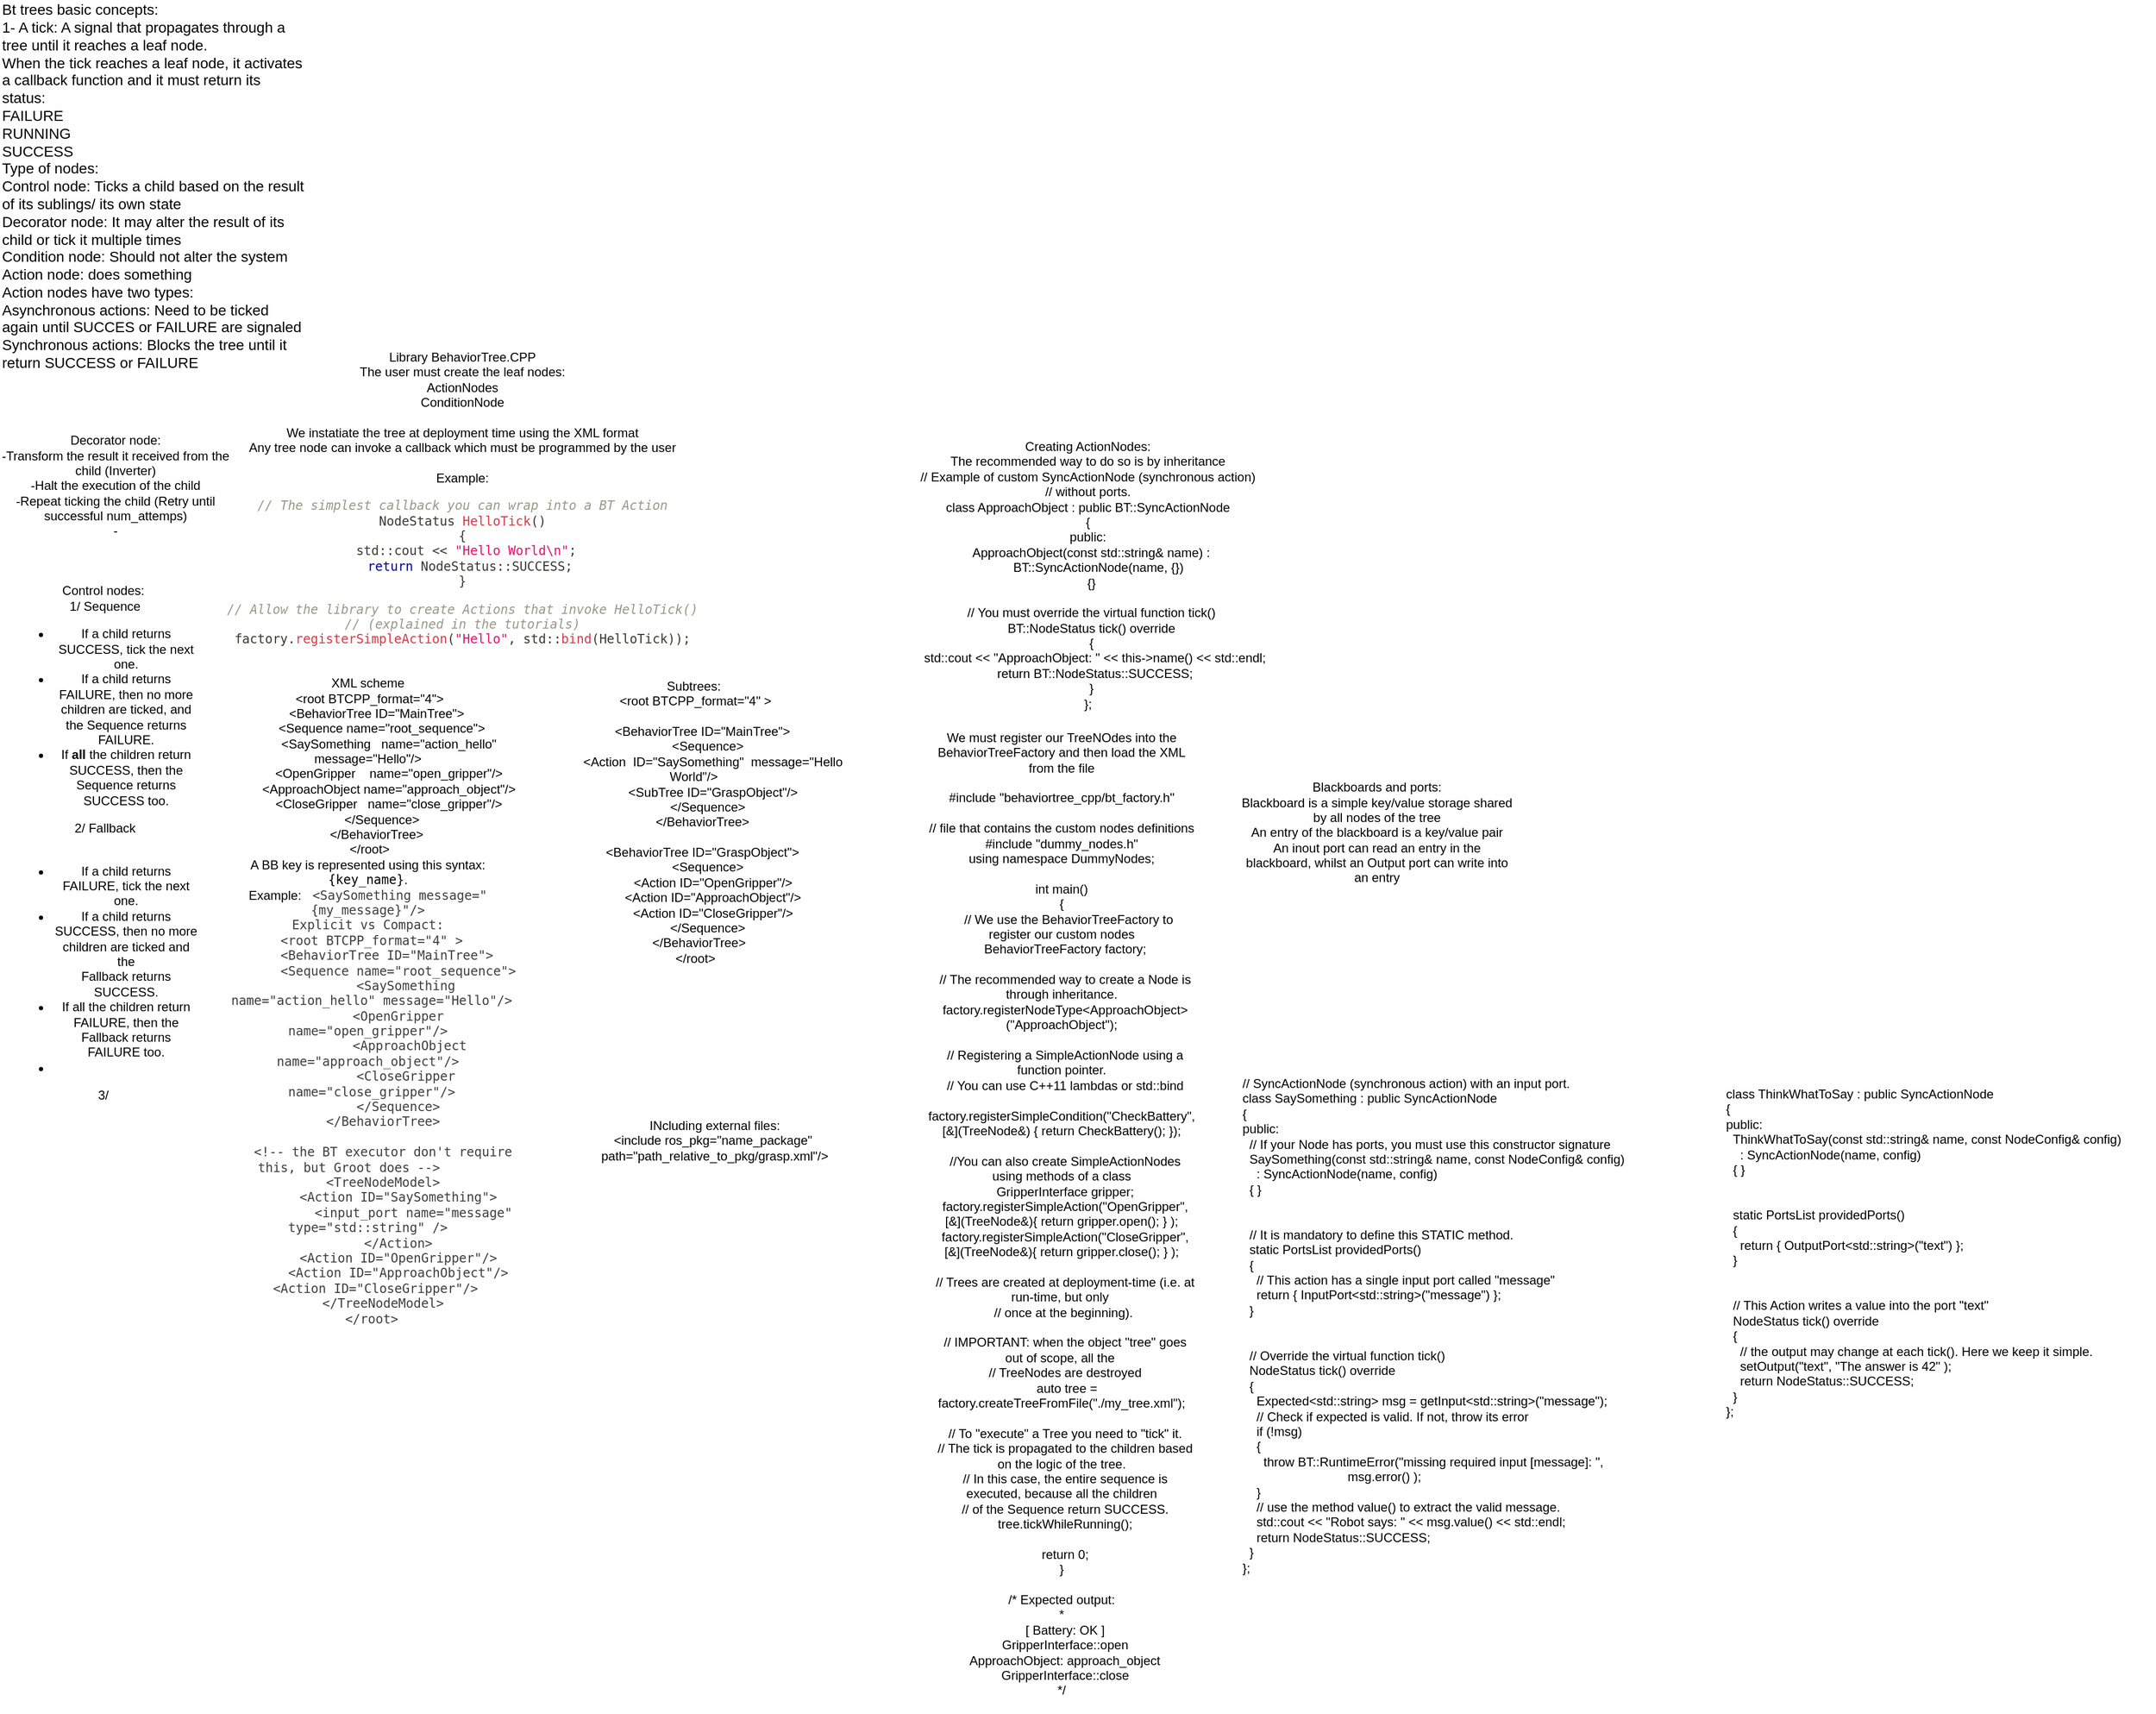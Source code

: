 <mxfile>
    <diagram id="KQbjy2cgEPVBMzKb61xz" name="Page-1">
        <mxGraphModel dx="660" dy="616" grid="1" gridSize="10" guides="1" tooltips="1" connect="1" arrows="1" fold="1" page="1" pageScale="1" pageWidth="850" pageHeight="1100" math="0" shadow="0">
            <root>
                <mxCell id="0"/>
                <mxCell id="1" parent="0"/>
                <mxCell id="3" value="&lt;font style=&quot;font-size: 14px;&quot;&gt;Bt trees basic concepts:&lt;/font&gt;&lt;div&gt;&lt;font style=&quot;font-size: 14px;&quot;&gt;1- A tick: A signal that propagates through a tree until it reaches a leaf node.&lt;/font&gt;&lt;/div&gt;&lt;div&gt;&lt;font style=&quot;font-size: 14px;&quot;&gt;When the tick reaches a leaf node, it activates a callback function and it must return its status:&lt;/font&gt;&lt;/div&gt;&lt;div&gt;&lt;font style=&quot;font-size: 14px;&quot;&gt;FAILURE&lt;/font&gt;&lt;/div&gt;&lt;div&gt;&lt;font style=&quot;font-size: 14px;&quot;&gt;RUNNING&lt;/font&gt;&lt;/div&gt;&lt;div&gt;&lt;font style=&quot;font-size: 14px;&quot;&gt;SUCCESS&lt;/font&gt;&lt;/div&gt;&lt;div&gt;&lt;font style=&quot;font-size: 14px;&quot;&gt;Type of nodes:&lt;/font&gt;&lt;/div&gt;&lt;div&gt;&lt;font style=&quot;font-size: 14px;&quot;&gt;Control node: Ticks a child based on the result of its sublings/ its own state&lt;/font&gt;&lt;/div&gt;&lt;div&gt;&lt;font style=&quot;font-size: 14px;&quot;&gt;Decorator node: It may alter the result of its child or tick it multiple times&lt;/font&gt;&lt;/div&gt;&lt;div&gt;&lt;font style=&quot;font-size: 14px;&quot;&gt;Condition node: Should not alter the system&lt;/font&gt;&lt;/div&gt;&lt;div&gt;&lt;font style=&quot;font-size: 14px;&quot;&gt;Action node: does something&lt;/font&gt;&lt;/div&gt;&lt;div&gt;&lt;font style=&quot;font-size: 14px;&quot;&gt;Action nodes have two types:&lt;/font&gt;&lt;/div&gt;&lt;div&gt;&lt;font style=&quot;font-size: 14px;&quot;&gt;Asynchronous actions: Need to be ticked again until SUCCES or FAILURE are signaled&lt;/font&gt;&lt;/div&gt;&lt;div&gt;&lt;font style=&quot;font-size: 14px;&quot;&gt;Synchronous actions: Blocks the tree until it return SUCCESS or FAILURE&amp;nbsp;&lt;/font&gt;&lt;/div&gt;" style="text;html=1;align=left;verticalAlign=middle;whiteSpace=wrap;rounded=0;" vertex="1" parent="1">
                    <mxGeometry y="40" width="290" height="280" as="geometry"/>
                </mxCell>
                <mxCell id="4" value="Decorator node:&lt;div&gt;-Transform the result it received from the child (Inverter)&lt;/div&gt;&lt;div&gt;-Halt the execution of the child&lt;/div&gt;&lt;div&gt;-Repeat ticking the child (Retry until successful num_attemps)&lt;/div&gt;&lt;div&gt;-&lt;/div&gt;" style="text;html=1;align=center;verticalAlign=middle;whiteSpace=wrap;rounded=0;" vertex="1" parent="1">
                    <mxGeometry y="450" width="220" height="30" as="geometry"/>
                </mxCell>
                <mxCell id="18" value="Control nodes:&amp;nbsp;&lt;div&gt;1/ Sequence&lt;/div&gt;&lt;div&gt;&lt;ul&gt;&lt;li&gt;If a child returns SUCCESS, tick the next one.&lt;/li&gt;&lt;li&gt;If a child returns FAILURE, then no more children are ticked, and the Sequence returns FAILURE.&lt;/li&gt;&lt;li&gt;If &lt;strong&gt;all&lt;/strong&gt; the children return SUCCESS, then the Sequence returns SUCCESS too.&lt;/li&gt;&lt;/ul&gt;&lt;/div&gt;&lt;div&gt;2/ Fallback&lt;/div&gt;&lt;div&gt;&lt;br&gt;&lt;/div&gt;&lt;div&gt;&lt;p&gt;&lt;/p&gt;&lt;ul&gt;&lt;li&gt;If a child returns FAILURE, tick the next one.&lt;/li&gt;&lt;li&gt;If a child returns SUCCESS, then no more children are ticked and the&lt;br/&gt;Fallback returns SUCCESS.&lt;/li&gt;&lt;li&gt;If all the children return FAILURE, then the Fallback returns FAILURE too.&lt;/li&gt;&lt;li&gt;&lt;br&gt;&lt;/li&gt;&lt;/ul&gt;&lt;/div&gt;&lt;div&gt;3/&amp;nbsp;&lt;/div&gt;" style="text;html=1;align=center;verticalAlign=middle;whiteSpace=wrap;rounded=0;" vertex="1" parent="1">
                    <mxGeometry x="10" y="730" width="180" height="150" as="geometry"/>
                </mxCell>
                <mxCell id="19" value="Library BehaviorTree.CPP&lt;div&gt;&lt;font color=&quot;#000000&quot;&gt;The user must create the leaf nodes:&lt;/font&gt;&lt;/div&gt;&lt;div&gt;&lt;font color=&quot;#000000&quot;&gt;ActionNodes&lt;/font&gt;&lt;/div&gt;&lt;div&gt;&lt;font color=&quot;#000000&quot;&gt;ConditionNode&lt;/font&gt;&lt;/div&gt;&lt;div&gt;&lt;font color=&quot;#000000&quot;&gt;&lt;font color=&quot;#000000&quot;&gt;&lt;br&gt;&lt;/font&gt;&lt;/font&gt;&lt;/div&gt;&lt;div&gt;&lt;font color=&quot;#000000&quot;&gt;&lt;font color=&quot;#000000&quot;&gt;We instatiate the tree at deployment time using the XML format&lt;/font&gt;&lt;/font&gt;&lt;/div&gt;&lt;div&gt;&lt;font color=&quot;#000000&quot;&gt;&lt;font color=&quot;#000000&quot;&gt;&lt;font color=&quot;#000000&quot;&gt;Any tree node can invoke a callback which must be programmed by the user&lt;/font&gt;&lt;/font&gt;&lt;/font&gt;&lt;/div&gt;&lt;div&gt;&lt;font color=&quot;#000000&quot;&gt;&lt;font color=&quot;#000000&quot;&gt;&lt;font color=&quot;#000000&quot;&gt;&lt;br&gt;&lt;/font&gt;&lt;/font&gt;&lt;/font&gt;&lt;/div&gt;&lt;div&gt;&lt;font color=&quot;#000000&quot;&gt;&lt;font color=&quot;#000000&quot;&gt;&lt;font color=&quot;#000000&quot;&gt;Example:&lt;/font&gt;&lt;/font&gt;&lt;/font&gt;&lt;/div&gt;&lt;div&gt;&lt;font color=&quot;#000000&quot;&gt;&lt;font color=&quot;#000000&quot;&gt;&lt;pre class=&quot;prism-code language-cpp codeBlock_bY9V thin-scrollbar&quot; tabindex=&quot;0&quot;&gt;&lt;code class=&quot;codeBlockLines_e6Vv&quot;&gt;&lt;span style=&quot;color: rgb(57, 58, 52);&quot; class=&quot;token-line&quot;&gt;&lt;span style=&quot;color: rgb(153, 153, 136); font-style: italic;&quot; class=&quot;token comment&quot;&gt;// The simplest callback you can wrap into a BT Action&lt;/span&gt;&lt;span class=&quot;token plain&quot;&gt;&lt;/span&gt;&lt;br&gt;&lt;/span&gt;&lt;span style=&quot;color: rgb(57, 58, 52);&quot; class=&quot;token-line&quot;&gt;&lt;span class=&quot;token plain&quot;&gt;NodeStatus &lt;/span&gt;&lt;span style=&quot;color: rgb(215, 58, 73);&quot; class=&quot;token function&quot;&gt;HelloTick&lt;/span&gt;&lt;span style=&quot;color: rgb(57, 58, 52);&quot; class=&quot;token punctuation&quot;&gt;(&lt;/span&gt;&lt;span style=&quot;color: rgb(57, 58, 52);&quot; class=&quot;token punctuation&quot;&gt;)&lt;/span&gt;&lt;span class=&quot;token plain&quot;&gt;&lt;/span&gt;&lt;br&gt;&lt;/span&gt;&lt;span style=&quot;color: rgb(57, 58, 52);&quot; class=&quot;token-line&quot;&gt;&lt;span class=&quot;token plain&quot;&gt;&lt;/span&gt;&lt;span style=&quot;color: rgb(57, 58, 52);&quot; class=&quot;token punctuation&quot;&gt;{&lt;/span&gt;&lt;span class=&quot;token plain&quot;&gt;&lt;/span&gt;&lt;br&gt;&lt;/span&gt;&lt;span style=&quot;color: rgb(57, 58, 52);&quot; class=&quot;token-line&quot;&gt;&lt;span class=&quot;token plain&quot;&gt;  std&lt;/span&gt;&lt;span style=&quot;color: rgb(57, 58, 52);&quot; class=&quot;token double-colon punctuation&quot;&gt;::&lt;/span&gt;&lt;span class=&quot;token plain&quot;&gt;cout &lt;/span&gt;&lt;span style=&quot;color: rgb(57, 58, 52);&quot; class=&quot;token operator&quot;&gt;&amp;lt;&amp;lt;&lt;/span&gt;&lt;span class=&quot;token plain&quot;&gt; &lt;/span&gt;&lt;span style=&quot;color: rgb(227, 17, 108);&quot; class=&quot;token string&quot;&gt;&quot;Hello World\n&quot;&lt;/span&gt;&lt;span style=&quot;color: rgb(57, 58, 52);&quot; class=&quot;token punctuation&quot;&gt;;&lt;/span&gt;&lt;span class=&quot;token plain&quot;&gt; &lt;/span&gt;&lt;br&gt;&lt;/span&gt;&lt;span style=&quot;color: rgb(57, 58, 52);&quot; class=&quot;token-line&quot;&gt;&lt;span class=&quot;token plain&quot;&gt;  &lt;/span&gt;&lt;span style=&quot;color: rgb(0, 0, 159);&quot; class=&quot;token keyword&quot;&gt;return&lt;/span&gt;&lt;span class=&quot;token plain&quot;&gt; NodeStatus&lt;/span&gt;&lt;span style=&quot;color: rgb(57, 58, 52);&quot; class=&quot;token double-colon punctuation&quot;&gt;::&lt;/span&gt;&lt;span class=&quot;token plain&quot;&gt;SUCCESS&lt;/span&gt;&lt;span style=&quot;color: rgb(57, 58, 52);&quot; class=&quot;token punctuation&quot;&gt;;&lt;/span&gt;&lt;span class=&quot;token plain&quot;&gt;&lt;/span&gt;&lt;br&gt;&lt;/span&gt;&lt;span style=&quot;color: rgb(57, 58, 52);&quot; class=&quot;token-line&quot;&gt;&lt;span class=&quot;token plain&quot;&gt;&lt;/span&gt;&lt;span style=&quot;color: rgb(57, 58, 52);&quot; class=&quot;token punctuation&quot;&gt;}&lt;/span&gt;&lt;/span&gt;&lt;/code&gt;&lt;/pre&gt;&lt;pre class=&quot;prism-code language-cpp codeBlock_bY9V thin-scrollbar&quot; tabindex=&quot;0&quot;&gt;&lt;code class=&quot;codeBlockLines_e6Vv&quot;&gt;&lt;span style=&quot;color: rgb(57, 58, 52);&quot; class=&quot;token-line&quot;&gt;&lt;span style=&quot;color: rgb(57, 58, 52);&quot; class=&quot;token punctuation&quot;&gt;&lt;pre class=&quot;prism-code language-cpp codeBlock_bY9V thin-scrollbar&quot; tabindex=&quot;0&quot;&gt;&lt;code class=&quot;codeBlockLines_e6Vv&quot;&gt;&lt;span style=&quot;color: rgb(57, 58, 52);&quot; class=&quot;token-line&quot;&gt;&lt;span style=&quot;color: rgb(153, 153, 136); font-style: italic;&quot; class=&quot;token comment&quot;&gt;// Allow the library to create Actions that invoke HelloTick()&lt;/span&gt;&lt;span class=&quot;token plain&quot;&gt;&lt;/span&gt;&lt;br&gt;&lt;/span&gt;&lt;span style=&quot;color: rgb(57, 58, 52);&quot; class=&quot;token-line&quot;&gt;&lt;span class=&quot;token plain&quot;&gt;&lt;/span&gt;&lt;span style=&quot;color: rgb(153, 153, 136); font-style: italic;&quot; class=&quot;token comment&quot;&gt;// (explained in the tutorials)&lt;/span&gt;&lt;span class=&quot;token plain&quot;&gt;&lt;/span&gt;&lt;br&gt;&lt;/span&gt;&lt;span style=&quot;color: rgb(57, 58, 52);&quot; class=&quot;token-line&quot;&gt;&lt;span class=&quot;token plain&quot;&gt;factory&lt;/span&gt;&lt;span style=&quot;color: rgb(57, 58, 52);&quot; class=&quot;token punctuation&quot;&gt;.&lt;/span&gt;&lt;span style=&quot;color: rgb(215, 58, 73);&quot; class=&quot;token function&quot;&gt;registerSimpleAction&lt;/span&gt;&lt;span style=&quot;color: rgb(57, 58, 52);&quot; class=&quot;token punctuation&quot;&gt;(&lt;/span&gt;&lt;span style=&quot;color: rgb(227, 17, 108);&quot; class=&quot;token string&quot;&gt;&quot;Hello&quot;&lt;/span&gt;&lt;span style=&quot;color: rgb(57, 58, 52);&quot; class=&quot;token punctuation&quot;&gt;,&lt;/span&gt;&lt;span class=&quot;token plain&quot;&gt; std&lt;/span&gt;&lt;span style=&quot;color: rgb(57, 58, 52);&quot; class=&quot;token double-colon punctuation&quot;&gt;::&lt;/span&gt;&lt;span style=&quot;color: rgb(215, 58, 73);&quot; class=&quot;token function&quot;&gt;bind&lt;/span&gt;&lt;span style=&quot;color: rgb(57, 58, 52);&quot; class=&quot;token punctuation&quot;&gt;(&lt;/span&gt;&lt;span class=&quot;token plain&quot;&gt;HelloTick&lt;/span&gt;&lt;span style=&quot;color: rgb(57, 58, 52);&quot; class=&quot;token punctuation&quot;&gt;)&lt;/span&gt;&lt;span style=&quot;color: rgb(57, 58, 52);&quot; class=&quot;token punctuation&quot;&gt;)&lt;/span&gt;&lt;span style=&quot;color: rgb(57, 58, 52);&quot; class=&quot;token punctuation&quot;&gt;;&lt;/span&gt;&lt;/span&gt;&lt;/code&gt;&lt;/pre&gt;&lt;/span&gt;&lt;/span&gt;&lt;/code&gt;&lt;/pre&gt;&lt;/font&gt;&lt;/font&gt;&lt;div&gt;&lt;br&gt;&lt;/div&gt;&lt;/div&gt;" style="text;html=1;align=center;verticalAlign=middle;whiteSpace=wrap;rounded=0;" vertex="1" parent="1">
                    <mxGeometry x="310" y="410" width="260" height="160" as="geometry"/>
                </mxCell>
                <mxCell id="20" value="XML scheme&lt;div&gt;&lt;div&gt;&amp;nbsp;&amp;lt;root BTCPP_format=&quot;4&quot;&amp;gt;&lt;/div&gt;&lt;div&gt;&amp;nbsp; &amp;nbsp; &amp;nbsp;&amp;lt;BehaviorTree ID=&quot;MainTree&quot;&amp;gt;&lt;/div&gt;&lt;div&gt;&amp;nbsp; &amp;nbsp; &amp;nbsp; &amp;nbsp; &amp;lt;Sequence name=&quot;root_sequence&quot;&amp;gt;&lt;/div&gt;&lt;div&gt;&amp;nbsp; &amp;nbsp; &amp;nbsp; &amp;nbsp; &amp;nbsp; &amp;nbsp; &amp;lt;SaySomething&amp;nbsp; &amp;nbsp;name=&quot;action_hello&quot; message=&quot;Hello&quot;/&amp;gt;&lt;/div&gt;&lt;div&gt;&amp;nbsp; &amp;nbsp; &amp;nbsp; &amp;nbsp; &amp;nbsp; &amp;nbsp; &amp;lt;OpenGripper&amp;nbsp; &amp;nbsp; name=&quot;open_gripper&quot;/&amp;gt;&lt;/div&gt;&lt;div&gt;&amp;nbsp; &amp;nbsp; &amp;nbsp; &amp;nbsp; &amp;nbsp; &amp;nbsp; &amp;lt;ApproachObject name=&quot;approach_object&quot;/&amp;gt;&lt;/div&gt;&lt;div&gt;&amp;nbsp; &amp;nbsp; &amp;nbsp; &amp;nbsp; &amp;nbsp; &amp;nbsp; &amp;lt;CloseGripper&amp;nbsp; &amp;nbsp;name=&quot;close_gripper&quot;/&amp;gt;&lt;/div&gt;&lt;div&gt;&amp;nbsp; &amp;nbsp; &amp;nbsp; &amp;nbsp; &amp;lt;/Sequence&amp;gt;&lt;/div&gt;&lt;div&gt;&amp;nbsp; &amp;nbsp; &amp;nbsp;&amp;lt;/BehaviorTree&amp;gt;&lt;/div&gt;&lt;div&gt;&amp;nbsp;&amp;lt;/root&amp;gt;&lt;/div&gt;&lt;/div&gt;&lt;div&gt;A BB key is represented using this syntax: &lt;code&gt;{key_name}&lt;/code&gt;.&lt;/div&gt;&lt;div&gt;Example:&amp;nbsp;&lt;span style=&quot;color: rgb(63, 63, 63); background-color: rgba(255, 255, 255, 0.1); font-family: monospace;&quot;&gt; &amp;lt;SaySomething message=&quot;{my_message}&quot;/&amp;gt;&lt;/span&gt;&lt;/div&gt;&lt;div&gt;&lt;span style=&quot;color: rgb(63, 63, 63); background-color: rgba(255, 255, 255, 0.1); font-family: monospace;&quot;&gt;Explicit vs Compact:&lt;/span&gt;&lt;/div&gt;&lt;div&gt;&lt;span style=&quot;background-color: rgba(255, 255, 255, 0.1); color: rgb(63, 63, 63);&quot;&gt;&lt;font face=&quot;monospace&quot;&gt;&lt;div style=&quot;&quot;&gt;&amp;nbsp;&amp;lt;root BTCPP_format=&quot;4&quot; &amp;gt;&lt;/div&gt;&lt;div style=&quot;&quot;&gt;&amp;nbsp; &amp;nbsp; &amp;nbsp;&amp;lt;BehaviorTree ID=&quot;MainTree&quot;&amp;gt;&lt;/div&gt;&lt;div style=&quot;&quot;&gt;&amp;nbsp; &amp;nbsp; &amp;nbsp; &amp;nbsp; &amp;lt;Sequence name=&quot;root_sequence&quot;&amp;gt;&lt;/div&gt;&lt;div style=&quot;&quot;&gt;&amp;nbsp; &amp;nbsp; &amp;nbsp; &amp;nbsp; &amp;nbsp; &amp;nbsp;&amp;lt;SaySomething&amp;nbsp; &amp;nbsp;name=&quot;action_hello&quot; message=&quot;Hello&quot;/&amp;gt;&lt;/div&gt;&lt;div style=&quot;&quot;&gt;&amp;nbsp; &amp;nbsp; &amp;nbsp; &amp;nbsp; &amp;nbsp; &amp;nbsp;&amp;lt;OpenGripper&amp;nbsp; &amp;nbsp; name=&quot;open_gripper&quot;/&amp;gt;&lt;/div&gt;&lt;div style=&quot;&quot;&gt;&amp;nbsp; &amp;nbsp; &amp;nbsp; &amp;nbsp; &amp;nbsp; &amp;nbsp;&amp;lt;ApproachObject name=&quot;approach_object&quot;/&amp;gt;&lt;/div&gt;&lt;div style=&quot;&quot;&gt;&amp;nbsp; &amp;nbsp; &amp;nbsp; &amp;nbsp; &amp;nbsp; &amp;nbsp;&amp;lt;CloseGripper&amp;nbsp; &amp;nbsp;name=&quot;close_gripper&quot;/&amp;gt;&lt;/div&gt;&lt;div style=&quot;&quot;&gt;&amp;nbsp; &amp;nbsp; &amp;nbsp; &amp;nbsp; &amp;lt;/Sequence&amp;gt;&lt;/div&gt;&lt;div style=&quot;&quot;&gt;&amp;nbsp; &amp;nbsp; &amp;lt;/BehaviorTree&amp;gt;&lt;/div&gt;&lt;div style=&quot;&quot;&gt;&amp;nbsp; &amp;nbsp;&amp;nbsp;&lt;/div&gt;&lt;div style=&quot;&quot;&gt;&amp;nbsp; &amp;nbsp; &amp;lt;!-- the BT executor don&#39;t require this, but Groot does --&amp;gt;&amp;nbsp; &amp;nbsp; &amp;nbsp;&lt;/div&gt;&lt;div style=&quot;&quot;&gt;&amp;nbsp; &amp;nbsp; &amp;lt;TreeNodeModel&amp;gt;&lt;/div&gt;&lt;div style=&quot;&quot;&gt;&amp;nbsp; &amp;nbsp; &amp;nbsp; &amp;nbsp; &amp;lt;Action ID=&quot;SaySomething&quot;&amp;gt;&lt;/div&gt;&lt;div style=&quot;&quot;&gt;&amp;nbsp; &amp;nbsp; &amp;nbsp; &amp;nbsp; &amp;nbsp; &amp;nbsp; &amp;lt;input_port name=&quot;message&quot; type=&quot;std::string&quot; /&amp;gt;&lt;/div&gt;&lt;div style=&quot;&quot;&gt;&amp;nbsp; &amp;nbsp; &amp;nbsp; &amp;nbsp; &amp;lt;/Action&amp;gt;&lt;/div&gt;&lt;div style=&quot;&quot;&gt;&amp;nbsp; &amp;nbsp; &amp;nbsp; &amp;nbsp; &amp;lt;Action ID=&quot;OpenGripper&quot;/&amp;gt;&lt;/div&gt;&lt;div style=&quot;&quot;&gt;&amp;nbsp; &amp;nbsp; &amp;nbsp; &amp;nbsp; &amp;lt;Action ID=&quot;ApproachObject&quot;/&amp;gt;&lt;/div&gt;&lt;div style=&quot;&quot;&gt;&amp;nbsp; &amp;nbsp; &amp;nbsp; &amp;nbsp; &amp;lt;Action ID=&quot;CloseGripper&quot;/&amp;gt;&amp;nbsp; &amp;nbsp; &amp;nbsp;&amp;nbsp;&lt;/div&gt;&lt;div style=&quot;&quot;&gt;&amp;nbsp; &amp;nbsp; &amp;lt;/TreeNodeModel&amp;gt;&lt;/div&gt;&lt;div style=&quot;&quot;&gt;&amp;nbsp;&amp;lt;/root&amp;gt;&lt;/div&gt;&lt;/font&gt;&lt;/span&gt;&lt;/div&gt;" style="text;html=1;align=center;verticalAlign=middle;whiteSpace=wrap;rounded=0;" vertex="1" parent="1">
                    <mxGeometry x="200" y="940" width="300" height="30" as="geometry"/>
                </mxCell>
                <mxCell id="21" value="Subtrees:&lt;div&gt;&lt;div&gt;&amp;nbsp;&amp;lt;root BTCPP_format=&quot;4&quot; &amp;gt;&lt;/div&gt;&lt;div&gt;&amp;nbsp;&lt;/div&gt;&lt;div&gt;&amp;nbsp; &amp;nbsp; &amp;nbsp;&amp;lt;BehaviorTree ID=&quot;MainTree&quot;&amp;gt;&lt;/div&gt;&lt;div&gt;&amp;nbsp; &amp;nbsp; &amp;nbsp; &amp;nbsp; &amp;lt;Sequence&amp;gt;&lt;/div&gt;&lt;div&gt;&amp;nbsp; &amp;nbsp; &amp;nbsp; &amp;nbsp; &amp;nbsp; &amp;nbsp;&amp;lt;Action&amp;nbsp; ID=&quot;SaySomething&quot;&amp;nbsp; message=&quot;Hello World&quot;/&amp;gt;&lt;/div&gt;&lt;div&gt;&amp;nbsp; &amp;nbsp; &amp;nbsp; &amp;nbsp; &amp;nbsp; &amp;nbsp;&amp;lt;SubTree ID=&quot;GraspObject&quot;/&amp;gt;&lt;/div&gt;&lt;div&gt;&amp;nbsp; &amp;nbsp; &amp;nbsp; &amp;nbsp; &amp;lt;/Sequence&amp;gt;&lt;/div&gt;&lt;div&gt;&amp;nbsp; &amp;nbsp; &amp;nbsp;&amp;lt;/BehaviorTree&amp;gt;&lt;/div&gt;&lt;div&gt;&amp;nbsp; &amp;nbsp; &amp;nbsp;&lt;/div&gt;&lt;div&gt;&amp;nbsp; &amp;nbsp; &amp;nbsp;&amp;lt;BehaviorTree ID=&quot;GraspObject&quot;&amp;gt;&lt;/div&gt;&lt;div&gt;&amp;nbsp; &amp;nbsp; &amp;nbsp; &amp;nbsp; &amp;lt;Sequence&amp;gt;&lt;/div&gt;&lt;div&gt;&amp;nbsp; &amp;nbsp; &amp;nbsp; &amp;nbsp; &amp;nbsp; &amp;nbsp;&amp;lt;Action ID=&quot;OpenGripper&quot;/&amp;gt;&lt;/div&gt;&lt;div&gt;&amp;nbsp; &amp;nbsp; &amp;nbsp; &amp;nbsp; &amp;nbsp; &amp;nbsp;&amp;lt;Action ID=&quot;ApproachObject&quot;/&amp;gt;&lt;/div&gt;&lt;div&gt;&amp;nbsp; &amp;nbsp; &amp;nbsp; &amp;nbsp; &amp;nbsp; &amp;nbsp;&amp;lt;Action ID=&quot;CloseGripper&quot;/&amp;gt;&lt;/div&gt;&lt;div&gt;&amp;nbsp; &amp;nbsp; &amp;nbsp; &amp;nbsp; &amp;lt;/Sequence&amp;gt;&lt;/div&gt;&lt;div&gt;&amp;nbsp; &amp;nbsp; &amp;nbsp;&amp;lt;/BehaviorTree&amp;gt;&amp;nbsp;&amp;nbsp;&lt;/div&gt;&lt;div&gt;&amp;nbsp;&amp;lt;/root&amp;gt;&lt;/div&gt;&lt;/div&gt;" style="text;html=1;align=center;verticalAlign=middle;whiteSpace=wrap;rounded=0;" vertex="1" parent="1">
                    <mxGeometry x="510" y="770" width="300" height="30" as="geometry"/>
                </mxCell>
                <mxCell id="22" value="INcluding external files:&lt;div&gt;&amp;lt;include ros_pkg=&quot;name_package&quot;&amp;nbsp; path=&quot;path_relative_to_pkg/grasp.xml&quot;/&amp;gt;&lt;br&gt;&lt;div&gt;&lt;br&gt;&lt;/div&gt;&lt;/div&gt;" style="text;html=1;align=center;verticalAlign=middle;whiteSpace=wrap;rounded=0;" vertex="1" parent="1">
                    <mxGeometry x="530" y="1080" width="300" height="30" as="geometry"/>
                </mxCell>
                <mxCell id="23" value="&lt;div&gt;&lt;div&gt;Creating ActionNodes:&lt;/div&gt;&lt;/div&gt;&lt;div&gt;The recommended way to do so is by inheritance&lt;/div&gt;&lt;div&gt;&lt;div&gt;// Example of custom SyncActionNode (synchronous action)&lt;/div&gt;&lt;div&gt;// without ports.&lt;/div&gt;&lt;div&gt;class ApproachObject : public BT::SyncActionNode&lt;/div&gt;&lt;div&gt;{&lt;/div&gt;&lt;div&gt;public:&lt;/div&gt;&lt;div&gt;&amp;nbsp; ApproachObject(const std::string&amp;amp; name) :&lt;/div&gt;&lt;div&gt;&amp;nbsp; &amp;nbsp; &amp;nbsp; BT::SyncActionNode(name, {})&lt;/div&gt;&lt;div&gt;&amp;nbsp; {}&lt;/div&gt;&lt;div&gt;&lt;br&gt;&lt;/div&gt;&lt;div&gt;&amp;nbsp; // You must override the virtual function tick()&lt;/div&gt;&lt;div&gt;&amp;nbsp; BT::NodeStatus tick() override&lt;/div&gt;&lt;div&gt;&amp;nbsp; {&lt;/div&gt;&lt;div&gt;&amp;nbsp; &amp;nbsp; std::cout &amp;lt;&amp;lt; &quot;ApproachObject: &quot; &amp;lt;&amp;lt; this-&amp;gt;name() &amp;lt;&amp;lt; std::endl;&lt;/div&gt;&lt;div&gt;&amp;nbsp; &amp;nbsp; return BT::NodeStatus::SUCCESS;&lt;/div&gt;&lt;div&gt;&amp;nbsp; }&lt;/div&gt;&lt;div&gt;};&lt;/div&gt;&lt;/div&gt;" style="text;html=1;align=center;verticalAlign=middle;whiteSpace=wrap;rounded=0;" vertex="1" parent="1">
                    <mxGeometry x="850" y="535" width="370" height="30" as="geometry"/>
                </mxCell>
                <mxCell id="24" value="We must register our TreeNOdes into the BehaviorTreeFactory and then load the XML from the file&lt;div&gt;&lt;br&gt;&lt;/div&gt;&lt;div&gt;&lt;div&gt;#include &quot;behaviortree_cpp/bt_factory.h&quot;&lt;/div&gt;&lt;div&gt;&lt;br&gt;&lt;/div&gt;&lt;div&gt;// file that contains the custom nodes definitions&lt;/div&gt;&lt;div&gt;#include &quot;dummy_nodes.h&quot;&lt;/div&gt;&lt;div&gt;using namespace DummyNodes;&lt;/div&gt;&lt;div&gt;&lt;br&gt;&lt;/div&gt;&lt;div&gt;int main()&lt;/div&gt;&lt;div&gt;{&lt;/div&gt;&lt;div&gt;&amp;nbsp; &amp;nbsp; // We use the BehaviorTreeFactory to register our custom nodes&lt;/div&gt;&lt;div&gt;&amp;nbsp; BehaviorTreeFactory factory;&lt;/div&gt;&lt;div&gt;&lt;br&gt;&lt;/div&gt;&lt;div&gt;&amp;nbsp; // The recommended way to create a Node is through inheritance.&lt;/div&gt;&lt;div&gt;&amp;nbsp; factory.registerNodeType&amp;lt;ApproachObject&amp;gt;(&quot;ApproachObject&quot;);&lt;/div&gt;&lt;div&gt;&lt;br&gt;&lt;/div&gt;&lt;div&gt;&amp;nbsp; // Registering a SimpleActionNode using a function pointer.&lt;/div&gt;&lt;div&gt;&amp;nbsp; // You can use C++11 lambdas or std::bind&lt;/div&gt;&lt;div&gt;&amp;nbsp; factory.registerSimpleCondition(&quot;CheckBattery&quot;, [&amp;amp;](TreeNode&amp;amp;) { return CheckBattery(); });&lt;/div&gt;&lt;div&gt;&lt;br&gt;&lt;/div&gt;&lt;div&gt;&amp;nbsp; //You can also create SimpleActionNodes using methods of a class&lt;/div&gt;&lt;div&gt;&amp;nbsp; GripperInterface gripper;&lt;/div&gt;&lt;div&gt;&amp;nbsp; factory.registerSimpleAction(&quot;OpenGripper&quot;, [&amp;amp;](TreeNode&amp;amp;){ return gripper.open(); } );&lt;/div&gt;&lt;div&gt;&amp;nbsp; factory.registerSimpleAction(&quot;CloseGripper&quot;, [&amp;amp;](TreeNode&amp;amp;){ return gripper.close(); } );&lt;/div&gt;&lt;div&gt;&lt;br&gt;&lt;/div&gt;&lt;div&gt;&amp;nbsp; // Trees are created at deployment-time (i.e. at run-time, but only&amp;nbsp;&lt;/div&gt;&lt;div&gt;&amp;nbsp; // once at the beginning).&amp;nbsp;&lt;/div&gt;&lt;div&gt;&amp;nbsp; &amp;nbsp;&amp;nbsp;&lt;/div&gt;&lt;div&gt;&amp;nbsp; // IMPORTANT: when the object &quot;tree&quot; goes out of scope, all the&amp;nbsp;&lt;/div&gt;&lt;div&gt;&amp;nbsp; // TreeNodes are destroyed&lt;/div&gt;&lt;div&gt;&amp;nbsp; &amp;nbsp;auto tree = factory.createTreeFromFile(&quot;./my_tree.xml&quot;);&lt;/div&gt;&lt;div&gt;&lt;br&gt;&lt;/div&gt;&lt;div&gt;&amp;nbsp; // To &quot;execute&quot; a Tree you need to &quot;tick&quot; it.&lt;/div&gt;&lt;div&gt;&amp;nbsp; // The tick is propagated to the children based on the logic of the tree.&lt;/div&gt;&lt;div&gt;&amp;nbsp; // In this case, the entire sequence is executed, because all the children&lt;/div&gt;&lt;div&gt;&amp;nbsp; // of the Sequence return SUCCESS.&lt;/div&gt;&lt;div&gt;&amp;nbsp; tree.tickWhileRunning();&lt;/div&gt;&lt;div&gt;&lt;br&gt;&lt;/div&gt;&lt;div&gt;&amp;nbsp; return 0;&lt;/div&gt;&lt;div&gt;}&lt;/div&gt;&lt;div&gt;&lt;br&gt;&lt;/div&gt;&lt;div&gt;/* Expected output:&lt;/div&gt;&lt;div&gt;*&lt;/div&gt;&lt;div&gt;&amp;nbsp; [ Battery: OK ]&lt;/div&gt;&lt;div&gt;&amp;nbsp; GripperInterface::open&lt;/div&gt;&lt;div&gt;&amp;nbsp; ApproachObject: approach_object&lt;/div&gt;&lt;div&gt;&amp;nbsp; GripperInterface::close&lt;/div&gt;&lt;div&gt;*/&lt;/div&gt;&lt;/div&gt;&lt;div&gt;&lt;br&gt;&lt;/div&gt;" style="text;html=1;align=center;verticalAlign=middle;whiteSpace=wrap;rounded=0;" vertex="1" parent="1">
                    <mxGeometry x="890" y="1150" width="240" height="30" as="geometry"/>
                </mxCell>
                <mxCell id="25" value="Blackboards and ports:&lt;div&gt;Blackboard is a simple key/value storage shared by all nodes of the tree&lt;/div&gt;&lt;div&gt;An entry of the blackboard is a key/value pair&lt;/div&gt;&lt;div&gt;An inout port can read an entry in the blackboard, whilst an Output port can write into an entry&lt;/div&gt;" style="text;html=1;align=center;verticalAlign=middle;whiteSpace=wrap;rounded=0;" vertex="1" parent="1">
                    <mxGeometry x="1180" y="780" width="260" height="30" as="geometry"/>
                </mxCell>
                <UserObject label="// SyncActionNode (synchronous action) with an input port.&#xa;class SaySomething : public SyncActionNode&#xa;{&#xa;public:&#xa;  // If your Node has ports, you must use this constructor signature &#xa;  SaySomething(const std::string&amp; name, const NodeConfig&amp; config)&#xa;    : SyncActionNode(name, config)&#xa;  { }&#xa;&#xa;&#xa;  // It is mandatory to define this STATIC method.&#xa;  static PortsList providedPorts()&#xa;  {&#xa;    // This action has a single input port called &quot;message&quot;&#xa;    return { InputPort&lt;std::string&gt;(&quot;message&quot;) };&#xa;  }&#xa;&#xa;&#xa;  // Override the virtual function tick()&#xa;  NodeStatus tick() override&#xa;  {&#xa;    Expected&lt;std::string&gt; msg = getInput&lt;std::string&gt;(&quot;message&quot;);&#xa;    // Check if expected is valid. If not, throw its error&#xa;    if (!msg)&#xa;    {&#xa;      throw BT::RuntimeError(&quot;missing required input [message]: &quot;, &#xa;                              msg.error() );&#xa;    }&#xa;    // use the method value() to extract the valid message.&#xa;    std::cout &lt;&lt; &quot;Robot says: &quot; &lt;&lt; msg.value() &lt;&lt; std::endl;&#xa;    return NodeStatus::SUCCESS;&#xa;  }&#xa;};" link="// SyncActionNode (synchronous action) with an input port.&#xa;class SaySomething : public SyncActionNode&#xa;{&#xa;public:&#xa;  // If your Node has ports, you must use this constructor signature &#xa;  SaySomething(const std::string&amp; name, const NodeConfig&amp; config)&#xa;    : SyncActionNode(name, config)&#xa;  { }&#xa;&#xa;&#xa;  // It is mandatory to define this STATIC method.&#xa;  static PortsList providedPorts()&#xa;  {&#xa;    // This action has a single input port called &quot;message&quot;&#xa;    return { InputPort&lt;std::string&gt;(&quot;message&quot;) };&#xa;  }&#xa;&#xa;&#xa;  // Override the virtual function tick()&#xa;  NodeStatus tick() override&#xa;  {&#xa;    Expected&lt;std::string&gt; msg = getInput&lt;std::string&gt;(&quot;message&quot;);&#xa;    // Check if expected is valid. If not, throw its error&#xa;    if (!msg)&#xa;    {&#xa;      throw BT::RuntimeError(&quot;missing required input [message]: &quot;, &#xa;                              msg.error() );&#xa;    }&#xa;    // use the method value() to extract the valid message.&#xa;    std::cout &lt;&lt; &quot;Robot says: &quot; &lt;&lt; msg.value() &lt;&lt; std::endl;&#xa;    return NodeStatus::SUCCESS;&#xa;  }&#xa;};" id="26">
                    <mxCell style="text;whiteSpace=wrap;" vertex="1" parent="1">
                        <mxGeometry x="1180" y="1020" width="400" height="500" as="geometry"/>
                    </mxCell>
                </UserObject>
                <mxCell id="27" value="class ThinkWhatToSay : public SyncActionNode&#xa;{&#xa;public:&#xa;  ThinkWhatToSay(const std::string&amp; name, const NodeConfig&amp; config)&#xa;    : SyncActionNode(name, config)&#xa;  { }&#xa;&#xa;&#xa;  static PortsList providedPorts()&#xa;  {&#xa;    return { OutputPort&lt;std::string&gt;(&quot;text&quot;) };&#xa;  }&#xa;&#xa;&#xa;  // This Action writes a value into the port &quot;text&quot;&#xa;  NodeStatus tick() override&#xa;  {&#xa;    // the output may change at each tick(). Here we keep it simple.&#xa;    setOutput(&quot;text&quot;, &quot;The answer is 42&quot; );&#xa;    return NodeStatus::SUCCESS;&#xa;  }&#xa;};" style="text;whiteSpace=wrap;" vertex="1" parent="1">
                    <mxGeometry x="1640" y="1030" width="410" height="340" as="geometry"/>
                </mxCell>
            </root>
        </mxGraphModel>
    </diagram>
</mxfile>